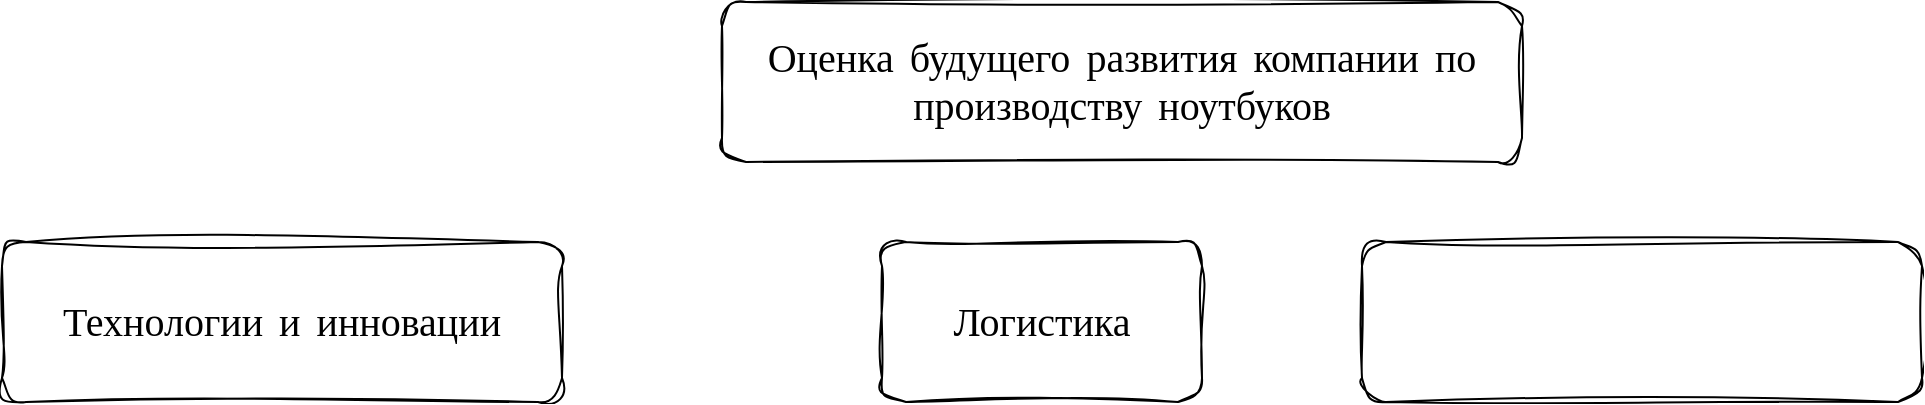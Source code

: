 <mxfile version="21.0.6" type="github">
  <diagram name="Страница 1" id="Hj7WZRHEY6jLmdvMJjMu">
    <mxGraphModel dx="954" dy="648" grid="1" gridSize="10" guides="1" tooltips="1" connect="1" arrows="1" fold="1" page="1" pageScale="1" pageWidth="827" pageHeight="1169" math="0" shadow="0">
      <root>
        <mxCell id="0" />
        <mxCell id="1" parent="0" />
        <mxCell id="U9bLC9-rBYQfSo02jBwW-1" value="Оценка будущего развития компании по производству ноутбуков" style="rounded=1;whiteSpace=wrap;html=1;sketch=1;hachureGap=4;jiggle=2;curveFitting=1;fontFamily=Architects Daughter;fontSource=https%3A%2F%2Ffonts.googleapis.com%2Fcss%3Ffamily%3DArchitects%2BDaughter;fontSize=20;" vertex="1" parent="1">
          <mxGeometry x="440" y="40" width="400" height="80" as="geometry" />
        </mxCell>
        <mxCell id="U9bLC9-rBYQfSo02jBwW-2" value="Технологии и инновации" style="rounded=1;whiteSpace=wrap;html=1;sketch=1;hachureGap=4;jiggle=2;curveFitting=1;fontFamily=Architects Daughter;fontSource=https%3A%2F%2Ffonts.googleapis.com%2Fcss%3Ffamily%3DArchitects%2BDaughter;fontSize=20;" vertex="1" parent="1">
          <mxGeometry x="80" y="160" width="280" height="80" as="geometry" />
        </mxCell>
        <mxCell id="U9bLC9-rBYQfSo02jBwW-3" value="Логистика" style="rounded=1;whiteSpace=wrap;html=1;sketch=1;hachureGap=4;jiggle=2;curveFitting=1;fontFamily=Architects Daughter;fontSource=https%3A%2F%2Ffonts.googleapis.com%2Fcss%3Ffamily%3DArchitects%2BDaughter;fontSize=20;" vertex="1" parent="1">
          <mxGeometry x="520" y="160" width="160" height="80" as="geometry" />
        </mxCell>
        <mxCell id="U9bLC9-rBYQfSo02jBwW-4" value="" style="rounded=1;whiteSpace=wrap;html=1;sketch=1;hachureGap=4;jiggle=2;curveFitting=1;fontFamily=Architects Daughter;fontSource=https%3A%2F%2Ffonts.googleapis.com%2Fcss%3Ffamily%3DArchitects%2BDaughter;fontSize=20;" vertex="1" parent="1">
          <mxGeometry x="760" y="160" width="280" height="80" as="geometry" />
        </mxCell>
      </root>
    </mxGraphModel>
  </diagram>
</mxfile>
